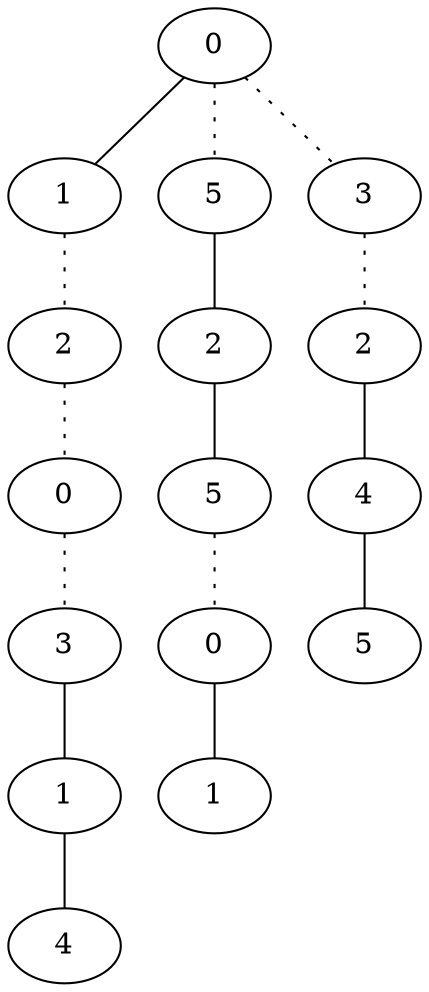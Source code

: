 graph {
a0[label=0];
a1[label=1];
a2[label=2];
a3[label=0];
a4[label=3];
a5[label=1];
a6[label=4];
a7[label=5];
a8[label=2];
a9[label=5];
a10[label=0];
a11[label=1];
a12[label=3];
a13[label=2];
a14[label=4];
a15[label=5];
a0 -- a1;
a0 -- a7 [style=dotted];
a0 -- a12 [style=dotted];
a1 -- a2 [style=dotted];
a2 -- a3 [style=dotted];
a3 -- a4 [style=dotted];
a4 -- a5;
a5 -- a6;
a7 -- a8;
a8 -- a9;
a9 -- a10 [style=dotted];
a10 -- a11;
a12 -- a13 [style=dotted];
a13 -- a14;
a14 -- a15;
}
